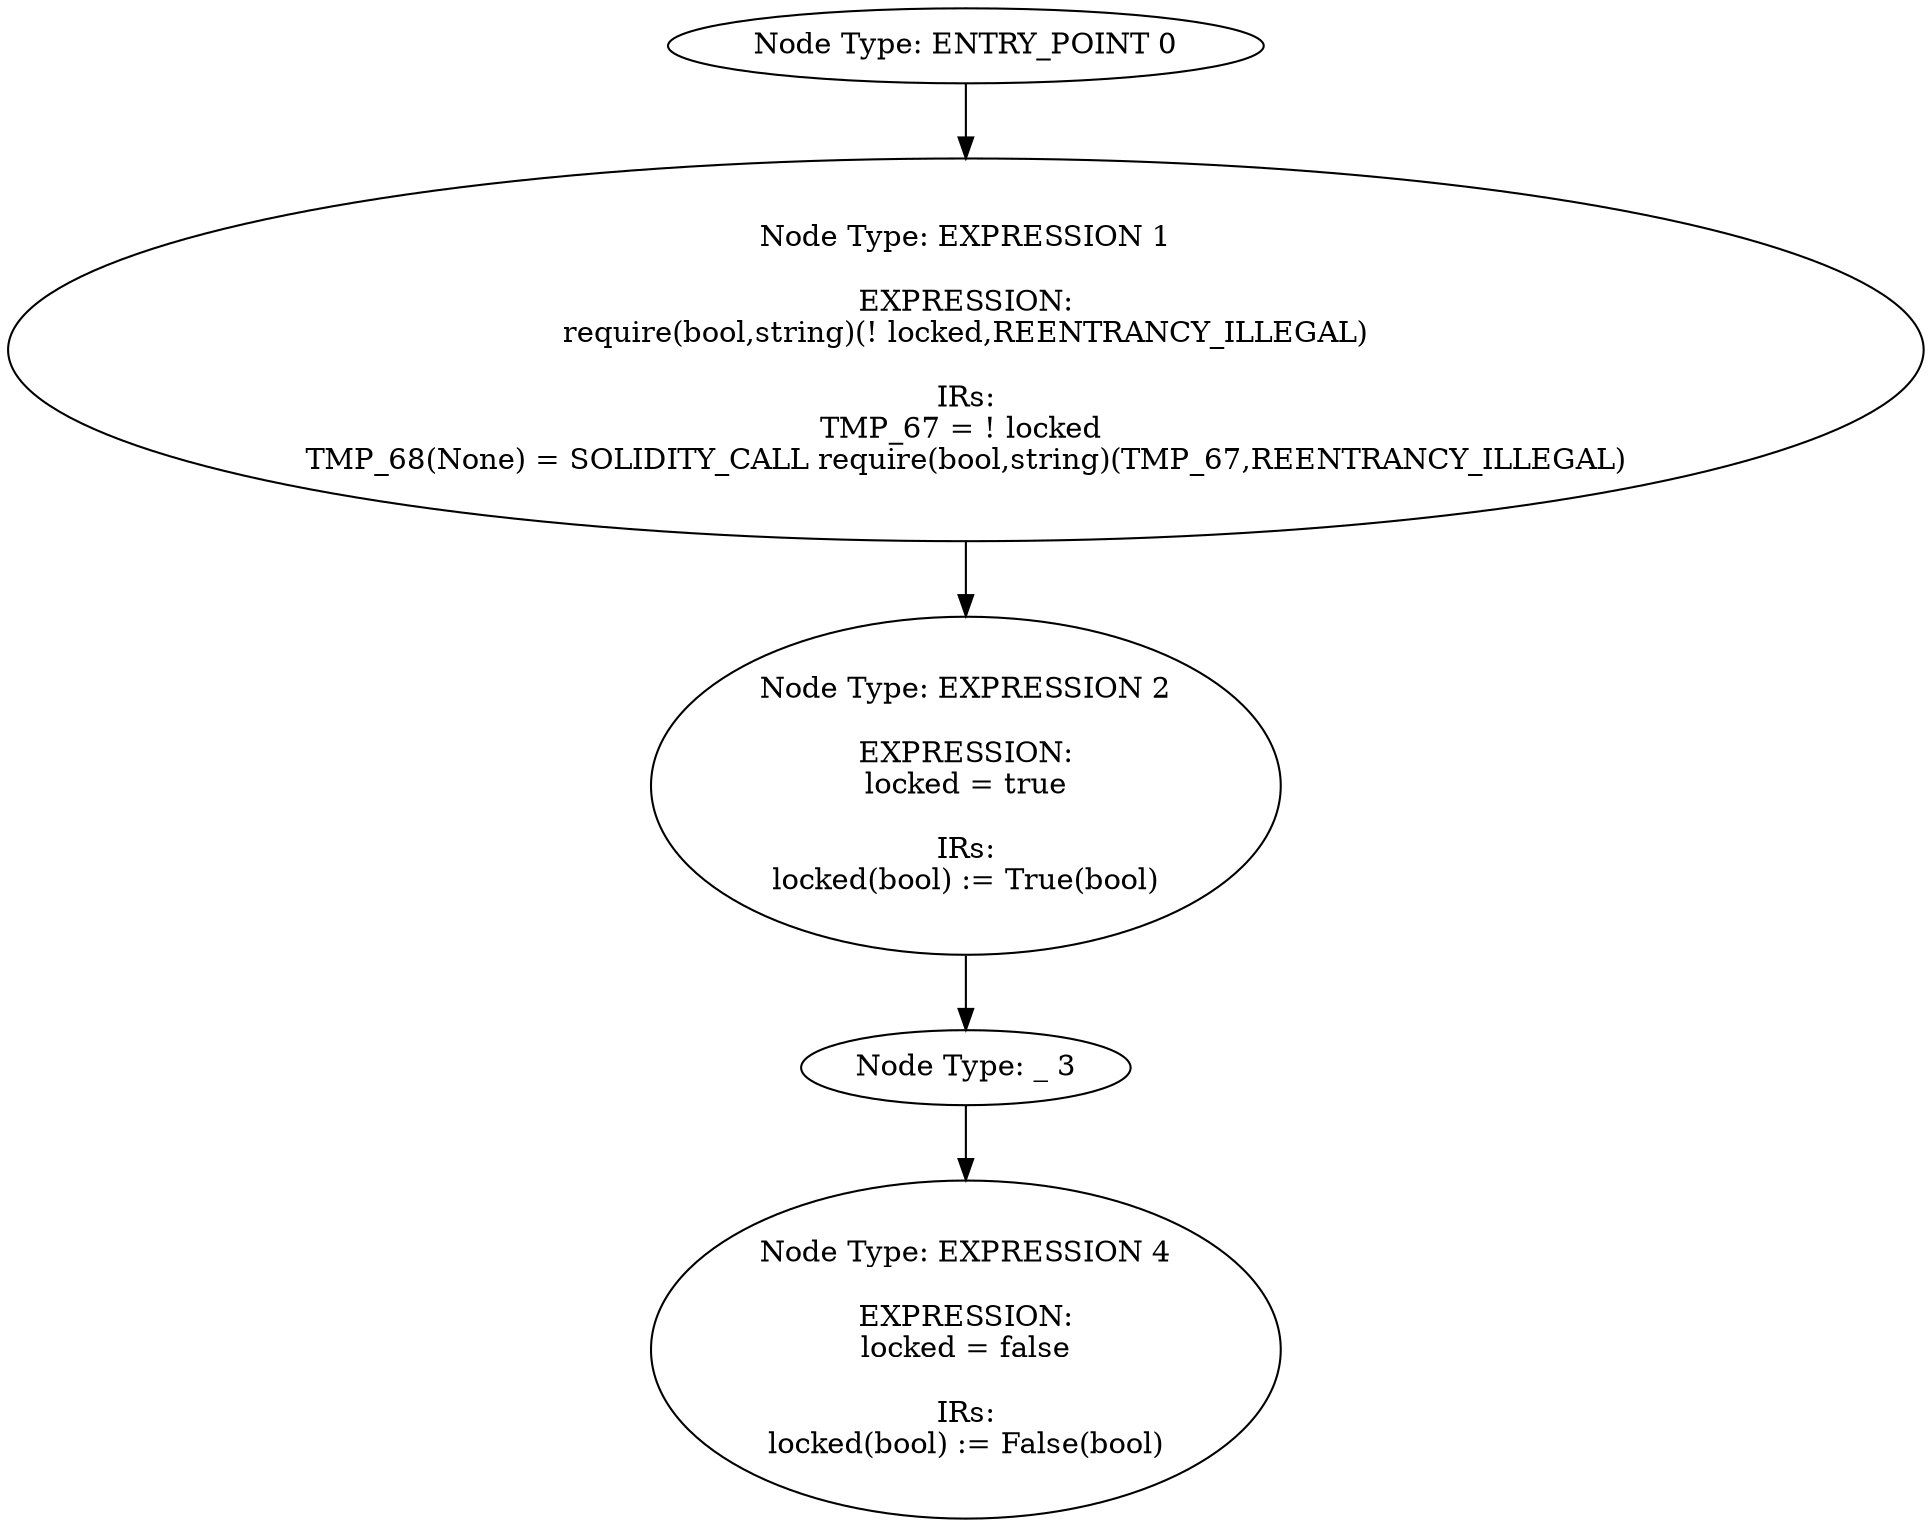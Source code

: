 digraph{
0[label="Node Type: ENTRY_POINT 0
"];
0->1;
1[label="Node Type: EXPRESSION 1

EXPRESSION:
require(bool,string)(! locked,REENTRANCY_ILLEGAL)

IRs:
TMP_67 = ! locked 
TMP_68(None) = SOLIDITY_CALL require(bool,string)(TMP_67,REENTRANCY_ILLEGAL)"];
1->2;
2[label="Node Type: EXPRESSION 2

EXPRESSION:
locked = true

IRs:
locked(bool) := True(bool)"];
2->3;
3[label="Node Type: _ 3
"];
3->4;
4[label="Node Type: EXPRESSION 4

EXPRESSION:
locked = false

IRs:
locked(bool) := False(bool)"];
}

